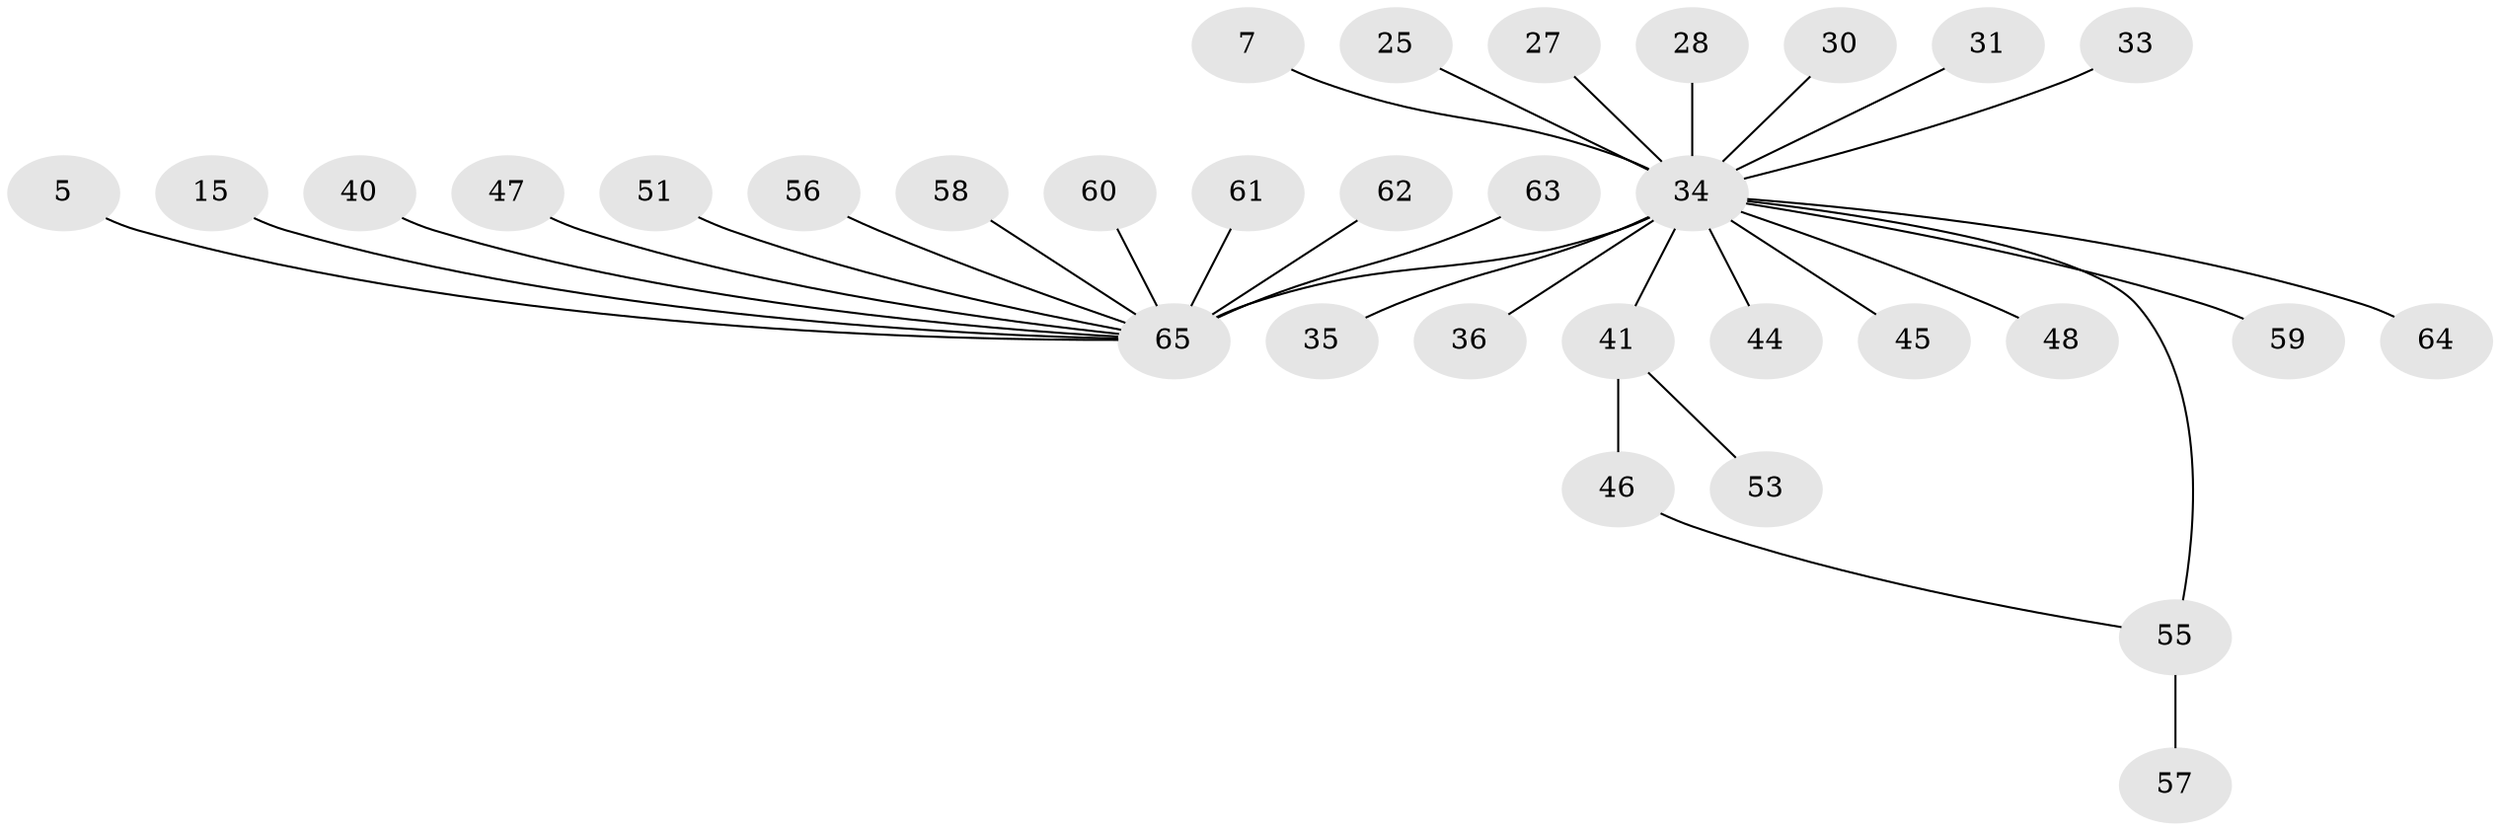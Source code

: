 // original degree distribution, {24: 0.015384615384615385, 5: 0.03076923076923077, 2: 0.2, 8: 0.015384615384615385, 1: 0.5692307692307692, 4: 0.07692307692307693, 3: 0.07692307692307693, 14: 0.015384615384615385}
// Generated by graph-tools (version 1.1) at 2025/46/03/09/25 04:46:57]
// undirected, 32 vertices, 32 edges
graph export_dot {
graph [start="1"]
  node [color=gray90,style=filled];
  5;
  7;
  15;
  25;
  27;
  28;
  30 [super="+29"];
  31;
  33;
  34 [super="+18+1"];
  35 [super="+26"];
  36;
  40;
  41 [super="+37"];
  44;
  45;
  46 [super="+13"];
  47 [super="+16"];
  48;
  51;
  53;
  55 [super="+52+22+50+38"];
  56;
  57;
  58;
  59;
  60;
  61;
  62;
  63;
  64;
  65 [super="+21+43+23+42+54"];
  5 -- 65;
  7 -- 34;
  15 -- 65;
  25 -- 34;
  27 -- 34;
  28 -- 34;
  30 -- 34;
  31 -- 34;
  33 -- 34;
  34 -- 44;
  34 -- 45;
  34 -- 64;
  34 -- 36;
  34 -- 48;
  34 -- 59;
  34 -- 55 [weight=2];
  34 -- 35;
  34 -- 65 [weight=8];
  34 -- 41 [weight=2];
  40 -- 65;
  41 -- 53;
  41 -- 46;
  46 -- 55;
  47 -- 65;
  51 -- 65;
  55 -- 57;
  56 -- 65;
  58 -- 65;
  60 -- 65;
  61 -- 65;
  62 -- 65;
  63 -- 65;
}
